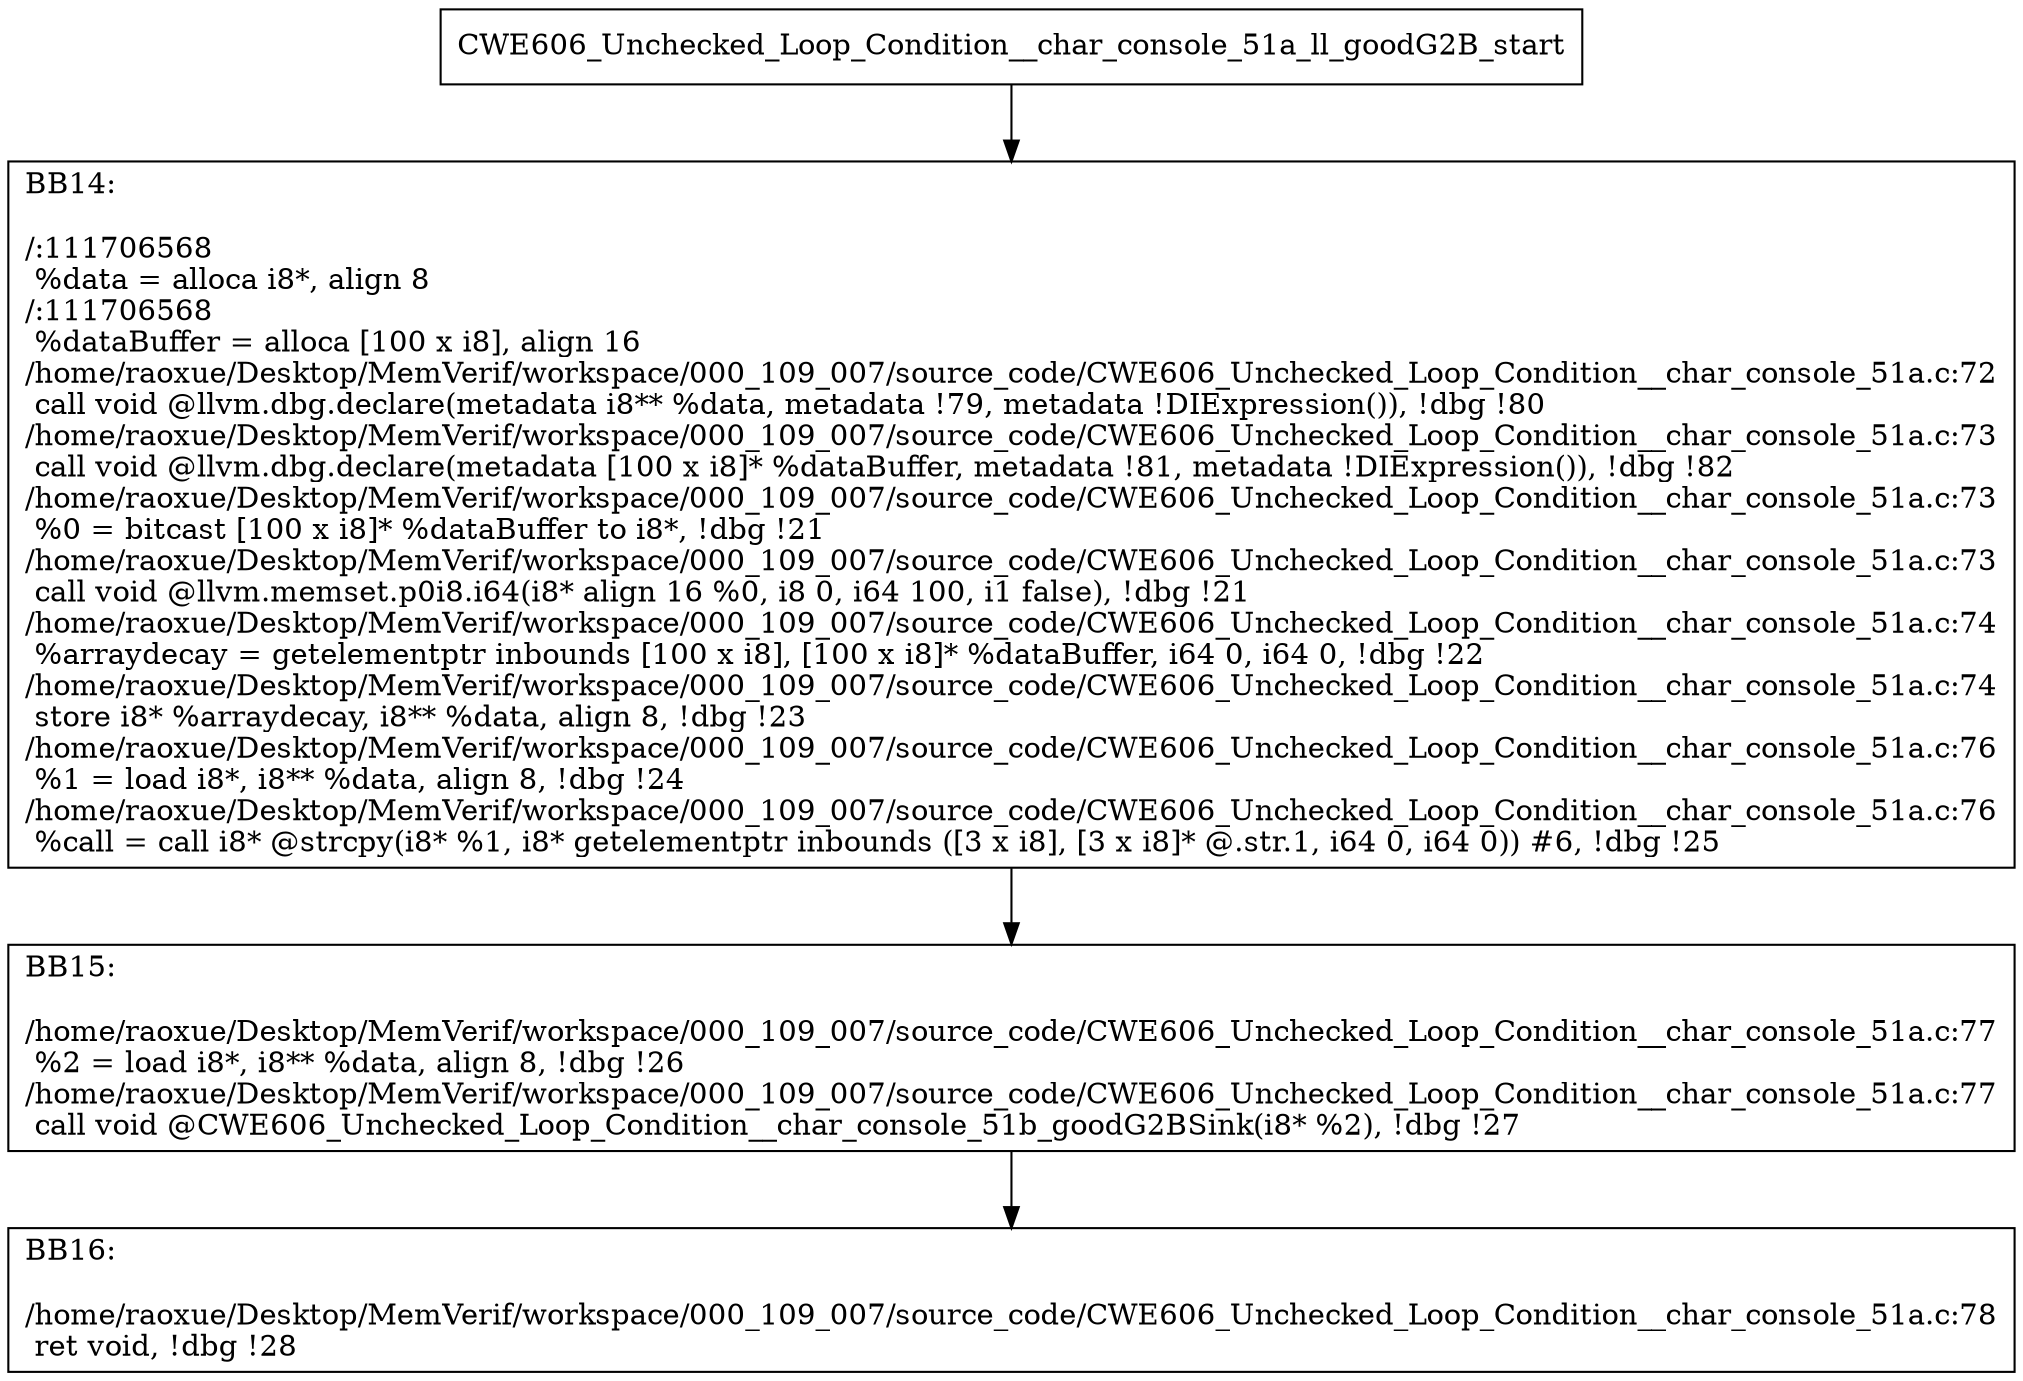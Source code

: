 digraph "CFG for'CWE606_Unchecked_Loop_Condition__char_console_51a_ll_goodG2B' function" {
	BBCWE606_Unchecked_Loop_Condition__char_console_51a_ll_goodG2B_start[shape=record,label="{CWE606_Unchecked_Loop_Condition__char_console_51a_ll_goodG2B_start}"];
	BBCWE606_Unchecked_Loop_Condition__char_console_51a_ll_goodG2B_start-> CWE606_Unchecked_Loop_Condition__char_console_51a_ll_goodG2BBB14;
	CWE606_Unchecked_Loop_Condition__char_console_51a_ll_goodG2BBB14 [shape=record, label="{BB14:\l\l/:111706568\l
  %data = alloca i8*, align 8\l
/:111706568\l
  %dataBuffer = alloca [100 x i8], align 16\l
/home/raoxue/Desktop/MemVerif/workspace/000_109_007/source_code/CWE606_Unchecked_Loop_Condition__char_console_51a.c:72\l
  call void @llvm.dbg.declare(metadata i8** %data, metadata !79, metadata !DIExpression()), !dbg !80\l
/home/raoxue/Desktop/MemVerif/workspace/000_109_007/source_code/CWE606_Unchecked_Loop_Condition__char_console_51a.c:73\l
  call void @llvm.dbg.declare(metadata [100 x i8]* %dataBuffer, metadata !81, metadata !DIExpression()), !dbg !82\l
/home/raoxue/Desktop/MemVerif/workspace/000_109_007/source_code/CWE606_Unchecked_Loop_Condition__char_console_51a.c:73\l
  %0 = bitcast [100 x i8]* %dataBuffer to i8*, !dbg !21\l
/home/raoxue/Desktop/MemVerif/workspace/000_109_007/source_code/CWE606_Unchecked_Loop_Condition__char_console_51a.c:73\l
  call void @llvm.memset.p0i8.i64(i8* align 16 %0, i8 0, i64 100, i1 false), !dbg !21\l
/home/raoxue/Desktop/MemVerif/workspace/000_109_007/source_code/CWE606_Unchecked_Loop_Condition__char_console_51a.c:74\l
  %arraydecay = getelementptr inbounds [100 x i8], [100 x i8]* %dataBuffer, i64 0, i64 0, !dbg !22\l
/home/raoxue/Desktop/MemVerif/workspace/000_109_007/source_code/CWE606_Unchecked_Loop_Condition__char_console_51a.c:74\l
  store i8* %arraydecay, i8** %data, align 8, !dbg !23\l
/home/raoxue/Desktop/MemVerif/workspace/000_109_007/source_code/CWE606_Unchecked_Loop_Condition__char_console_51a.c:76\l
  %1 = load i8*, i8** %data, align 8, !dbg !24\l
/home/raoxue/Desktop/MemVerif/workspace/000_109_007/source_code/CWE606_Unchecked_Loop_Condition__char_console_51a.c:76\l
  %call = call i8* @strcpy(i8* %1, i8* getelementptr inbounds ([3 x i8], [3 x i8]* @.str.1, i64 0, i64 0)) #6, !dbg !25\l
}"];
	CWE606_Unchecked_Loop_Condition__char_console_51a_ll_goodG2BBB14-> CWE606_Unchecked_Loop_Condition__char_console_51a_ll_goodG2BBB15;
	CWE606_Unchecked_Loop_Condition__char_console_51a_ll_goodG2BBB15 [shape=record, label="{BB15:\l\l/home/raoxue/Desktop/MemVerif/workspace/000_109_007/source_code/CWE606_Unchecked_Loop_Condition__char_console_51a.c:77\l
  %2 = load i8*, i8** %data, align 8, !dbg !26\l
/home/raoxue/Desktop/MemVerif/workspace/000_109_007/source_code/CWE606_Unchecked_Loop_Condition__char_console_51a.c:77\l
  call void @CWE606_Unchecked_Loop_Condition__char_console_51b_goodG2BSink(i8* %2), !dbg !27\l
}"];
	CWE606_Unchecked_Loop_Condition__char_console_51a_ll_goodG2BBB15-> CWE606_Unchecked_Loop_Condition__char_console_51a_ll_goodG2BBB16;
	CWE606_Unchecked_Loop_Condition__char_console_51a_ll_goodG2BBB16 [shape=record, label="{BB16:\l\l/home/raoxue/Desktop/MemVerif/workspace/000_109_007/source_code/CWE606_Unchecked_Loop_Condition__char_console_51a.c:78\l
  ret void, !dbg !28\l
}"];
}
